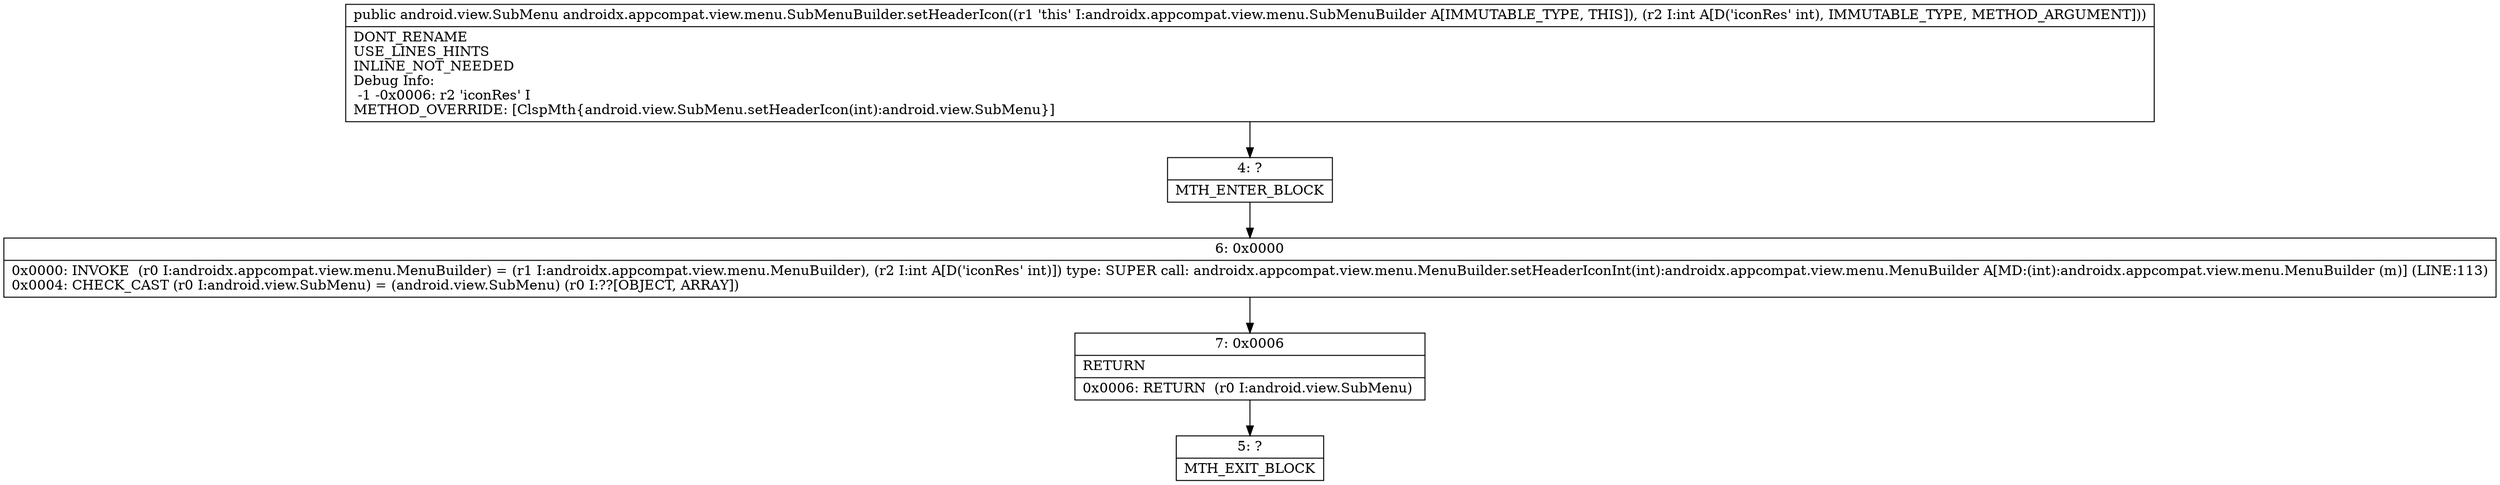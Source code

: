 digraph "CFG forandroidx.appcompat.view.menu.SubMenuBuilder.setHeaderIcon(I)Landroid\/view\/SubMenu;" {
Node_4 [shape=record,label="{4\:\ ?|MTH_ENTER_BLOCK\l}"];
Node_6 [shape=record,label="{6\:\ 0x0000|0x0000: INVOKE  (r0 I:androidx.appcompat.view.menu.MenuBuilder) = (r1 I:androidx.appcompat.view.menu.MenuBuilder), (r2 I:int A[D('iconRes' int)]) type: SUPER call: androidx.appcompat.view.menu.MenuBuilder.setHeaderIconInt(int):androidx.appcompat.view.menu.MenuBuilder A[MD:(int):androidx.appcompat.view.menu.MenuBuilder (m)] (LINE:113)\l0x0004: CHECK_CAST (r0 I:android.view.SubMenu) = (android.view.SubMenu) (r0 I:??[OBJECT, ARRAY]) \l}"];
Node_7 [shape=record,label="{7\:\ 0x0006|RETURN\l|0x0006: RETURN  (r0 I:android.view.SubMenu) \l}"];
Node_5 [shape=record,label="{5\:\ ?|MTH_EXIT_BLOCK\l}"];
MethodNode[shape=record,label="{public android.view.SubMenu androidx.appcompat.view.menu.SubMenuBuilder.setHeaderIcon((r1 'this' I:androidx.appcompat.view.menu.SubMenuBuilder A[IMMUTABLE_TYPE, THIS]), (r2 I:int A[D('iconRes' int), IMMUTABLE_TYPE, METHOD_ARGUMENT]))  | DONT_RENAME\lUSE_LINES_HINTS\lINLINE_NOT_NEEDED\lDebug Info:\l  \-1 \-0x0006: r2 'iconRes' I\lMETHOD_OVERRIDE: [ClspMth\{android.view.SubMenu.setHeaderIcon(int):android.view.SubMenu\}]\l}"];
MethodNode -> Node_4;Node_4 -> Node_6;
Node_6 -> Node_7;
Node_7 -> Node_5;
}

